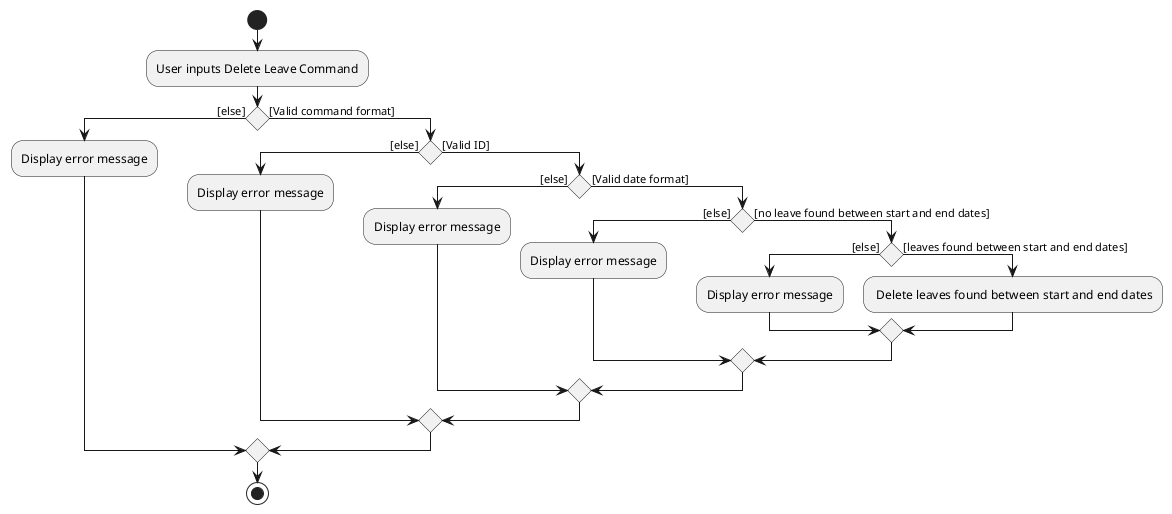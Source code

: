 @startuml
'https://plantuml.com/activity-diagram-beta

start
:User inputs Delete Leave Command;

if () then ([else])
  :Display error message;
else ([Valid command format])
  if () then ([else])
    :Display error message;
  else ([Valid ID])
    if () then ([else])
        :Display error message;
    else ([Valid date format])
        if () then ([else])
            :Display error message;
        else ([no leave found between start and end dates])
            if () then ([else])
                :Display error message;
            else ([leaves found between start and end dates])
                : Delete leaves found between start and end dates;
            endif
        endif
    endif
  endif
endif

stop

@enduml
